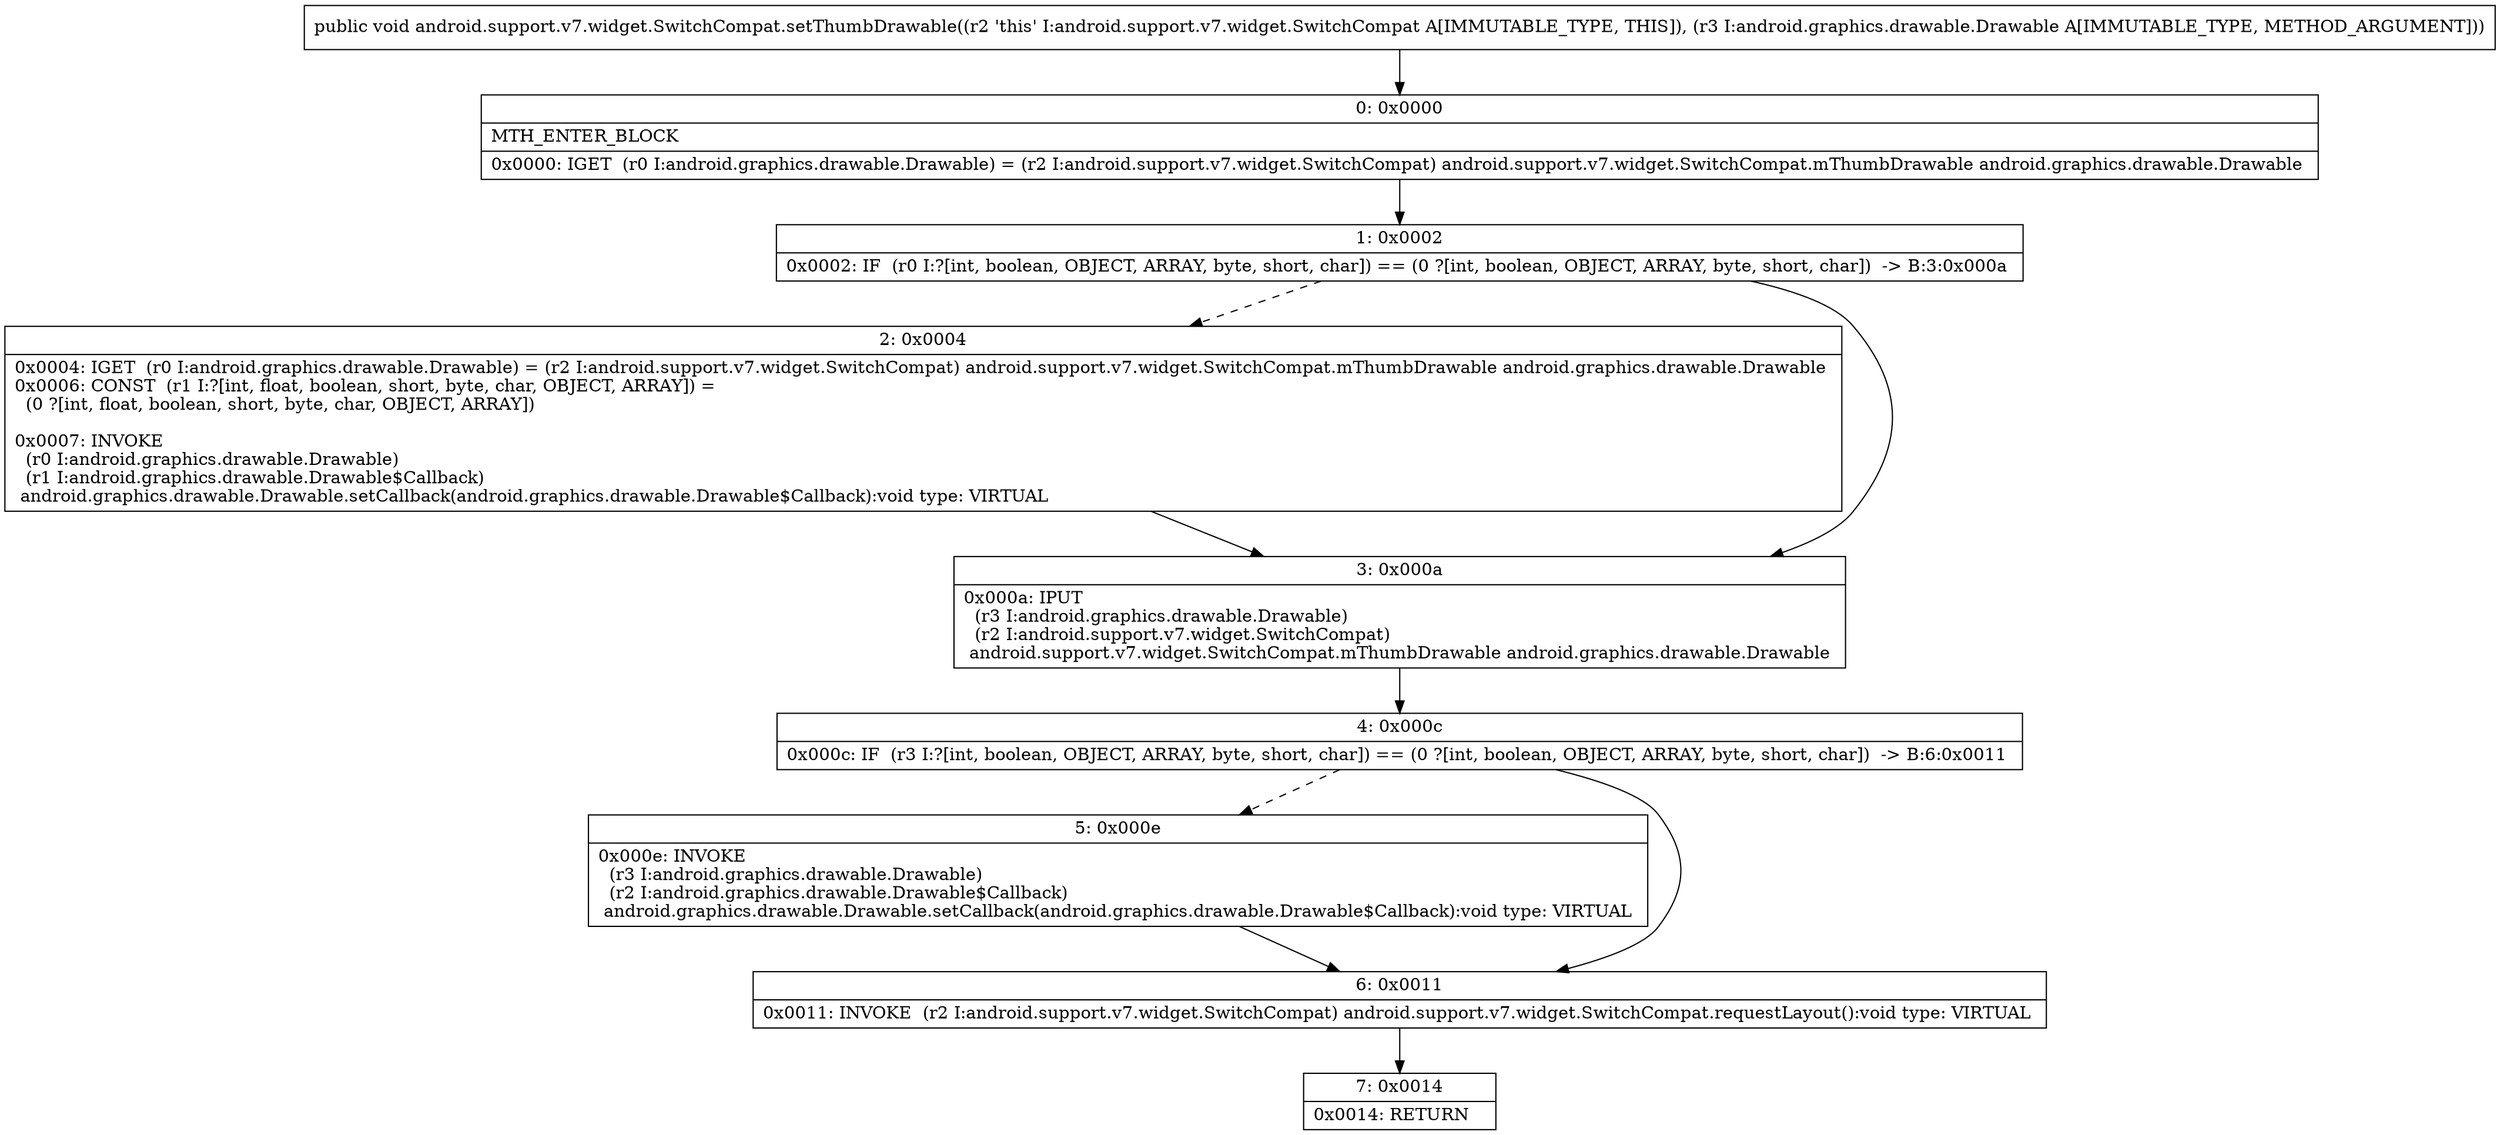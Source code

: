 digraph "CFG forandroid.support.v7.widget.SwitchCompat.setThumbDrawable(Landroid\/graphics\/drawable\/Drawable;)V" {
Node_0 [shape=record,label="{0\:\ 0x0000|MTH_ENTER_BLOCK\l|0x0000: IGET  (r0 I:android.graphics.drawable.Drawable) = (r2 I:android.support.v7.widget.SwitchCompat) android.support.v7.widget.SwitchCompat.mThumbDrawable android.graphics.drawable.Drawable \l}"];
Node_1 [shape=record,label="{1\:\ 0x0002|0x0002: IF  (r0 I:?[int, boolean, OBJECT, ARRAY, byte, short, char]) == (0 ?[int, boolean, OBJECT, ARRAY, byte, short, char])  \-\> B:3:0x000a \l}"];
Node_2 [shape=record,label="{2\:\ 0x0004|0x0004: IGET  (r0 I:android.graphics.drawable.Drawable) = (r2 I:android.support.v7.widget.SwitchCompat) android.support.v7.widget.SwitchCompat.mThumbDrawable android.graphics.drawable.Drawable \l0x0006: CONST  (r1 I:?[int, float, boolean, short, byte, char, OBJECT, ARRAY]) = \l  (0 ?[int, float, boolean, short, byte, char, OBJECT, ARRAY])\l \l0x0007: INVOKE  \l  (r0 I:android.graphics.drawable.Drawable)\l  (r1 I:android.graphics.drawable.Drawable$Callback)\l android.graphics.drawable.Drawable.setCallback(android.graphics.drawable.Drawable$Callback):void type: VIRTUAL \l}"];
Node_3 [shape=record,label="{3\:\ 0x000a|0x000a: IPUT  \l  (r3 I:android.graphics.drawable.Drawable)\l  (r2 I:android.support.v7.widget.SwitchCompat)\l android.support.v7.widget.SwitchCompat.mThumbDrawable android.graphics.drawable.Drawable \l}"];
Node_4 [shape=record,label="{4\:\ 0x000c|0x000c: IF  (r3 I:?[int, boolean, OBJECT, ARRAY, byte, short, char]) == (0 ?[int, boolean, OBJECT, ARRAY, byte, short, char])  \-\> B:6:0x0011 \l}"];
Node_5 [shape=record,label="{5\:\ 0x000e|0x000e: INVOKE  \l  (r3 I:android.graphics.drawable.Drawable)\l  (r2 I:android.graphics.drawable.Drawable$Callback)\l android.graphics.drawable.Drawable.setCallback(android.graphics.drawable.Drawable$Callback):void type: VIRTUAL \l}"];
Node_6 [shape=record,label="{6\:\ 0x0011|0x0011: INVOKE  (r2 I:android.support.v7.widget.SwitchCompat) android.support.v7.widget.SwitchCompat.requestLayout():void type: VIRTUAL \l}"];
Node_7 [shape=record,label="{7\:\ 0x0014|0x0014: RETURN   \l}"];
MethodNode[shape=record,label="{public void android.support.v7.widget.SwitchCompat.setThumbDrawable((r2 'this' I:android.support.v7.widget.SwitchCompat A[IMMUTABLE_TYPE, THIS]), (r3 I:android.graphics.drawable.Drawable A[IMMUTABLE_TYPE, METHOD_ARGUMENT])) }"];
MethodNode -> Node_0;
Node_0 -> Node_1;
Node_1 -> Node_2[style=dashed];
Node_1 -> Node_3;
Node_2 -> Node_3;
Node_3 -> Node_4;
Node_4 -> Node_5[style=dashed];
Node_4 -> Node_6;
Node_5 -> Node_6;
Node_6 -> Node_7;
}

